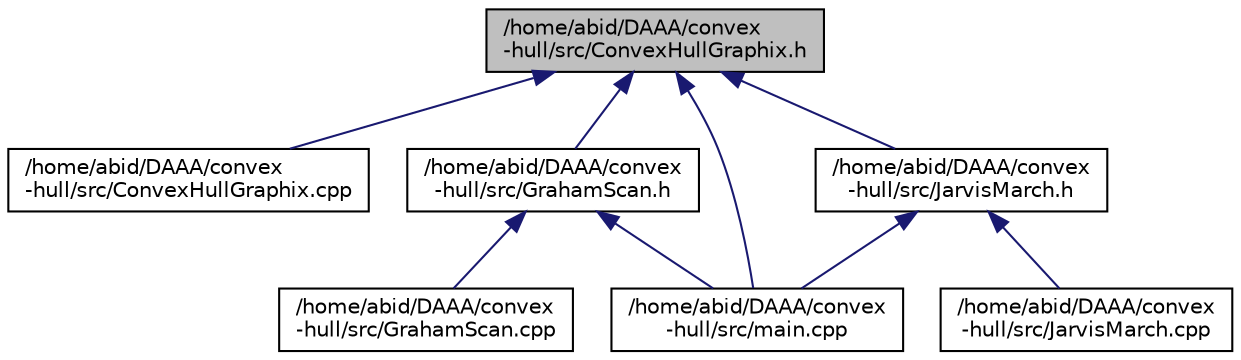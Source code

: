 digraph "/home/abid/DAAA/convex-hull/src/ConvexHullGraphix.h"
{
 // LATEX_PDF_SIZE
  edge [fontname="Helvetica",fontsize="10",labelfontname="Helvetica",labelfontsize="10"];
  node [fontname="Helvetica",fontsize="10",shape=record];
  Node10 [label="/home/abid/DAAA/convex\l-hull/src/ConvexHullGraphix.h",height=0.2,width=0.4,color="black", fillcolor="grey75", style="filled", fontcolor="black",tooltip=" "];
  Node10 -> Node11 [dir="back",color="midnightblue",fontsize="10",style="solid",fontname="Helvetica"];
  Node11 [label="/home/abid/DAAA/convex\l-hull/src/ConvexHullGraphix.cpp",height=0.2,width=0.4,color="black", fillcolor="white", style="filled",URL="$_convex_hull_graphix_8cpp.html",tooltip=" "];
  Node10 -> Node12 [dir="back",color="midnightblue",fontsize="10",style="solid",fontname="Helvetica"];
  Node12 [label="/home/abid/DAAA/convex\l-hull/src/GrahamScan.h",height=0.2,width=0.4,color="black", fillcolor="white", style="filled",URL="$_graham_scan_8h.html",tooltip=" "];
  Node12 -> Node13 [dir="back",color="midnightblue",fontsize="10",style="solid",fontname="Helvetica"];
  Node13 [label="/home/abid/DAAA/convex\l-hull/src/GrahamScan.cpp",height=0.2,width=0.4,color="black", fillcolor="white", style="filled",URL="$_graham_scan_8cpp.html",tooltip=" "];
  Node12 -> Node14 [dir="back",color="midnightblue",fontsize="10",style="solid",fontname="Helvetica"];
  Node14 [label="/home/abid/DAAA/convex\l-hull/src/main.cpp",height=0.2,width=0.4,color="black", fillcolor="white", style="filled",URL="$main_8cpp.html",tooltip="Design and Analysis of Algorithms."];
  Node10 -> Node15 [dir="back",color="midnightblue",fontsize="10",style="solid",fontname="Helvetica"];
  Node15 [label="/home/abid/DAAA/convex\l-hull/src/JarvisMarch.h",height=0.2,width=0.4,color="black", fillcolor="white", style="filled",URL="$_jarvis_march_8h.html",tooltip=" "];
  Node15 -> Node16 [dir="back",color="midnightblue",fontsize="10",style="solid",fontname="Helvetica"];
  Node16 [label="/home/abid/DAAA/convex\l-hull/src/JarvisMarch.cpp",height=0.2,width=0.4,color="black", fillcolor="white", style="filled",URL="$_jarvis_march_8cpp.html",tooltip=" "];
  Node15 -> Node14 [dir="back",color="midnightblue",fontsize="10",style="solid",fontname="Helvetica"];
  Node10 -> Node14 [dir="back",color="midnightblue",fontsize="10",style="solid",fontname="Helvetica"];
}
